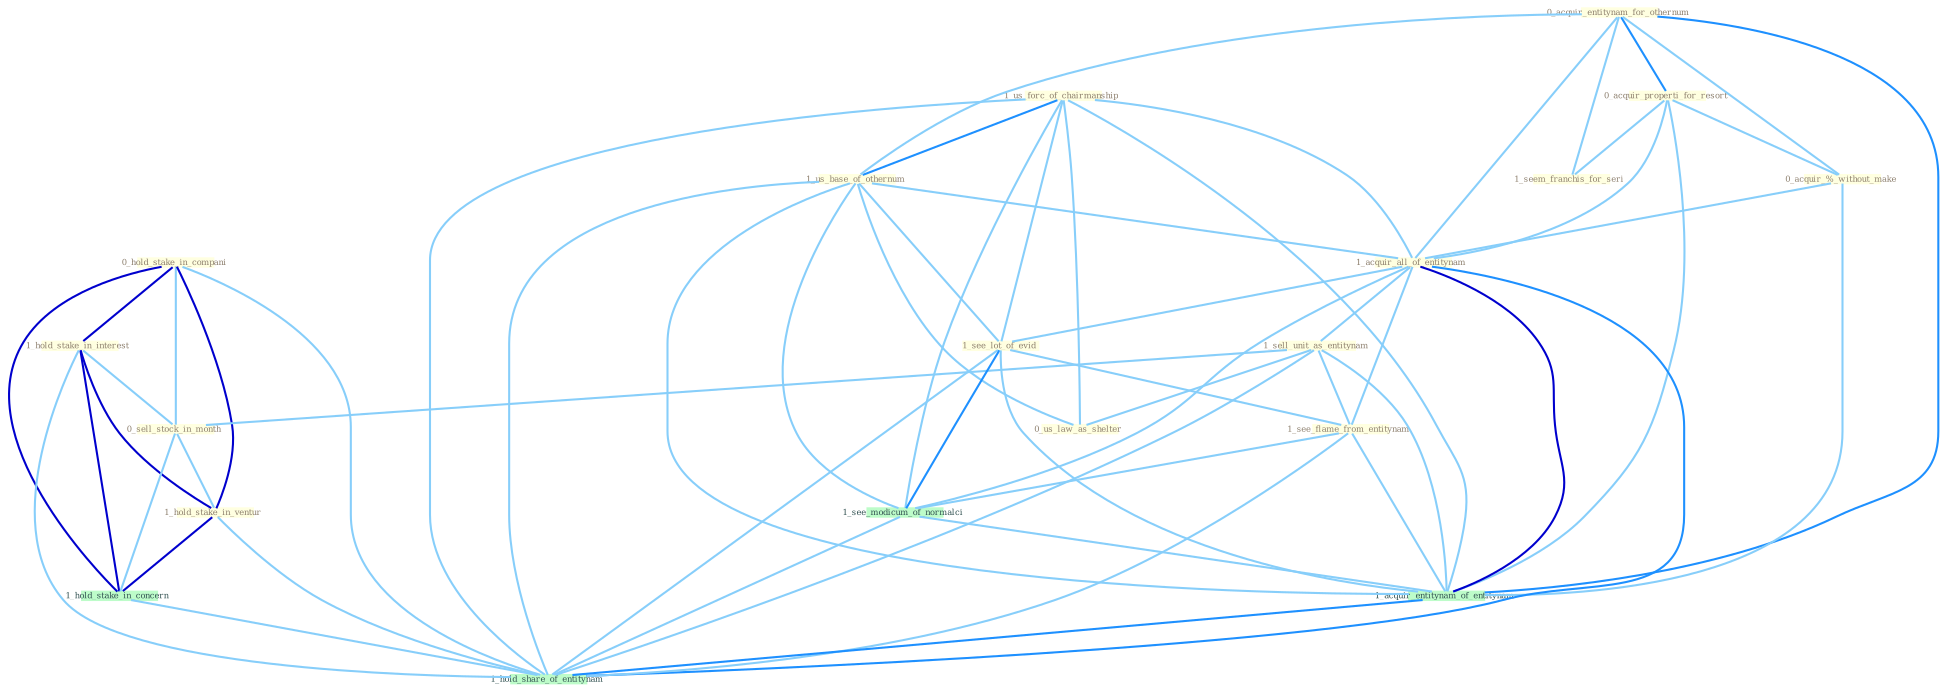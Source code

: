 Graph G{ 
    node
    [shape=polygon,style=filled,width=.5,height=.06,color="#BDFCC9",fixedsize=true,fontsize=4,
    fontcolor="#2f4f4f"];
    {node
    [color="#ffffe0", fontcolor="#8b7d6b"] "0_hold_stake_in_compani " "1_us_forc_of_chairmanship " "0_acquir_entitynam_for_othernum " "1_hold_stake_in_interest " "1_us_base_of_othernum " "0_acquir_properti_for_resort " "0_acquir_%_without_make " "1_acquir_all_of_entitynam " "1_sell_unit_as_entitynam " "1_see_lot_of_evid " "0_sell_stock_in_month " "1_see_flame_from_entitynam " "1_seem_franchis_for_seri " "1_hold_stake_in_ventur " "0_us_law_as_shelter "}
{node [color="#fff0f5", fontcolor="#b22222"]}
edge [color="#B0E2FF"];

	"0_hold_stake_in_compani " -- "1_hold_stake_in_interest " [w="3", color="#0000cd" , len=0.6];
	"0_hold_stake_in_compani " -- "0_sell_stock_in_month " [w="1", color="#87cefa" ];
	"0_hold_stake_in_compani " -- "1_hold_stake_in_ventur " [w="3", color="#0000cd" , len=0.6];
	"0_hold_stake_in_compani " -- "1_hold_stake_in_concern " [w="3", color="#0000cd" , len=0.6];
	"0_hold_stake_in_compani " -- "1_hold_share_of_entitynam " [w="1", color="#87cefa" ];
	"1_us_forc_of_chairmanship " -- "1_us_base_of_othernum " [w="2", color="#1e90ff" , len=0.8];
	"1_us_forc_of_chairmanship " -- "1_acquir_all_of_entitynam " [w="1", color="#87cefa" ];
	"1_us_forc_of_chairmanship " -- "1_see_lot_of_evid " [w="1", color="#87cefa" ];
	"1_us_forc_of_chairmanship " -- "0_us_law_as_shelter " [w="1", color="#87cefa" ];
	"1_us_forc_of_chairmanship " -- "1_see_modicum_of_normalci " [w="1", color="#87cefa" ];
	"1_us_forc_of_chairmanship " -- "1_acquir_entitynam_of_entitynam " [w="1", color="#87cefa" ];
	"1_us_forc_of_chairmanship " -- "1_hold_share_of_entitynam " [w="1", color="#87cefa" ];
	"0_acquir_entitynam_for_othernum " -- "1_us_base_of_othernum " [w="1", color="#87cefa" ];
	"0_acquir_entitynam_for_othernum " -- "0_acquir_properti_for_resort " [w="2", color="#1e90ff" , len=0.8];
	"0_acquir_entitynam_for_othernum " -- "0_acquir_%_without_make " [w="1", color="#87cefa" ];
	"0_acquir_entitynam_for_othernum " -- "1_acquir_all_of_entitynam " [w="1", color="#87cefa" ];
	"0_acquir_entitynam_for_othernum " -- "1_seem_franchis_for_seri " [w="1", color="#87cefa" ];
	"0_acquir_entitynam_for_othernum " -- "1_acquir_entitynam_of_entitynam " [w="2", color="#1e90ff" , len=0.8];
	"1_hold_stake_in_interest " -- "0_sell_stock_in_month " [w="1", color="#87cefa" ];
	"1_hold_stake_in_interest " -- "1_hold_stake_in_ventur " [w="3", color="#0000cd" , len=0.6];
	"1_hold_stake_in_interest " -- "1_hold_stake_in_concern " [w="3", color="#0000cd" , len=0.6];
	"1_hold_stake_in_interest " -- "1_hold_share_of_entitynam " [w="1", color="#87cefa" ];
	"1_us_base_of_othernum " -- "1_acquir_all_of_entitynam " [w="1", color="#87cefa" ];
	"1_us_base_of_othernum " -- "1_see_lot_of_evid " [w="1", color="#87cefa" ];
	"1_us_base_of_othernum " -- "0_us_law_as_shelter " [w="1", color="#87cefa" ];
	"1_us_base_of_othernum " -- "1_see_modicum_of_normalci " [w="1", color="#87cefa" ];
	"1_us_base_of_othernum " -- "1_acquir_entitynam_of_entitynam " [w="1", color="#87cefa" ];
	"1_us_base_of_othernum " -- "1_hold_share_of_entitynam " [w="1", color="#87cefa" ];
	"0_acquir_properti_for_resort " -- "0_acquir_%_without_make " [w="1", color="#87cefa" ];
	"0_acquir_properti_for_resort " -- "1_acquir_all_of_entitynam " [w="1", color="#87cefa" ];
	"0_acquir_properti_for_resort " -- "1_seem_franchis_for_seri " [w="1", color="#87cefa" ];
	"0_acquir_properti_for_resort " -- "1_acquir_entitynam_of_entitynam " [w="1", color="#87cefa" ];
	"0_acquir_%_without_make " -- "1_acquir_all_of_entitynam " [w="1", color="#87cefa" ];
	"0_acquir_%_without_make " -- "1_acquir_entitynam_of_entitynam " [w="1", color="#87cefa" ];
	"1_acquir_all_of_entitynam " -- "1_sell_unit_as_entitynam " [w="1", color="#87cefa" ];
	"1_acquir_all_of_entitynam " -- "1_see_lot_of_evid " [w="1", color="#87cefa" ];
	"1_acquir_all_of_entitynam " -- "1_see_flame_from_entitynam " [w="1", color="#87cefa" ];
	"1_acquir_all_of_entitynam " -- "1_see_modicum_of_normalci " [w="1", color="#87cefa" ];
	"1_acquir_all_of_entitynam " -- "1_acquir_entitynam_of_entitynam " [w="3", color="#0000cd" , len=0.6];
	"1_acquir_all_of_entitynam " -- "1_hold_share_of_entitynam " [w="2", color="#1e90ff" , len=0.8];
	"1_sell_unit_as_entitynam " -- "0_sell_stock_in_month " [w="1", color="#87cefa" ];
	"1_sell_unit_as_entitynam " -- "1_see_flame_from_entitynam " [w="1", color="#87cefa" ];
	"1_sell_unit_as_entitynam " -- "0_us_law_as_shelter " [w="1", color="#87cefa" ];
	"1_sell_unit_as_entitynam " -- "1_acquir_entitynam_of_entitynam " [w="1", color="#87cefa" ];
	"1_sell_unit_as_entitynam " -- "1_hold_share_of_entitynam " [w="1", color="#87cefa" ];
	"1_see_lot_of_evid " -- "1_see_flame_from_entitynam " [w="1", color="#87cefa" ];
	"1_see_lot_of_evid " -- "1_see_modicum_of_normalci " [w="2", color="#1e90ff" , len=0.8];
	"1_see_lot_of_evid " -- "1_acquir_entitynam_of_entitynam " [w="1", color="#87cefa" ];
	"1_see_lot_of_evid " -- "1_hold_share_of_entitynam " [w="1", color="#87cefa" ];
	"0_sell_stock_in_month " -- "1_hold_stake_in_ventur " [w="1", color="#87cefa" ];
	"0_sell_stock_in_month " -- "1_hold_stake_in_concern " [w="1", color="#87cefa" ];
	"1_see_flame_from_entitynam " -- "1_see_modicum_of_normalci " [w="1", color="#87cefa" ];
	"1_see_flame_from_entitynam " -- "1_acquir_entitynam_of_entitynam " [w="1", color="#87cefa" ];
	"1_see_flame_from_entitynam " -- "1_hold_share_of_entitynam " [w="1", color="#87cefa" ];
	"1_hold_stake_in_ventur " -- "1_hold_stake_in_concern " [w="3", color="#0000cd" , len=0.6];
	"1_hold_stake_in_ventur " -- "1_hold_share_of_entitynam " [w="1", color="#87cefa" ];
	"1_hold_stake_in_concern " -- "1_hold_share_of_entitynam " [w="1", color="#87cefa" ];
	"1_see_modicum_of_normalci " -- "1_acquir_entitynam_of_entitynam " [w="1", color="#87cefa" ];
	"1_see_modicum_of_normalci " -- "1_hold_share_of_entitynam " [w="1", color="#87cefa" ];
	"1_acquir_entitynam_of_entitynam " -- "1_hold_share_of_entitynam " [w="2", color="#1e90ff" , len=0.8];
}